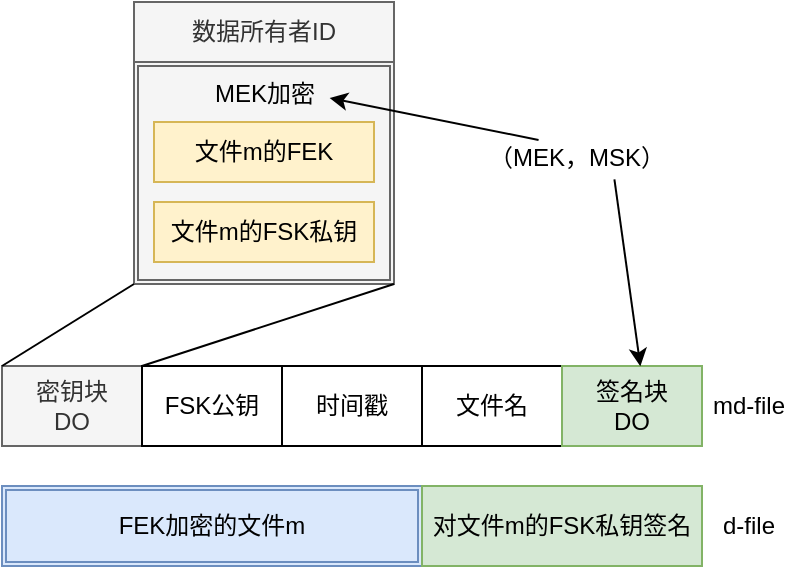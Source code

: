 <mxfile version="13.8.9-1" type="github">
  <diagram id="a45cf8ec-cd66-6f27-3ac3-be6e809c9e4a" name="Page-1">
    <mxGraphModel dx="716" dy="377" grid="0" gridSize="10" guides="1" tooltips="1" connect="1" arrows="1" fold="1" page="1" pageScale="1" pageWidth="827" pageHeight="1169" background="#ffffff" math="0" shadow="0">
      <root>
        <mxCell id="0" />
        <mxCell id="1" parent="0" />
        <mxCell id="-sCVPr15cj6SJHm08QyO-173" value="" style="shape=ext;double=1;rounded=0;whiteSpace=wrap;html=1;fillColor=#f5f5f5;strokeColor=#666666;fontColor=#333333;" vertex="1" parent="1">
          <mxGeometry x="226" y="88" width="130" height="111" as="geometry" />
        </mxCell>
        <mxCell id="-sCVPr15cj6SJHm08QyO-174" value="文件m的FSK私钥" style="rounded=0;whiteSpace=wrap;html=1;fillColor=#fff2cc;strokeColor=#d6b656;" vertex="1" parent="1">
          <mxGeometry x="236" y="158" width="110" height="30" as="geometry" />
        </mxCell>
        <mxCell id="-sCVPr15cj6SJHm08QyO-175" value="文件m的FEK" style="rounded=0;whiteSpace=wrap;html=1;fillColor=#fff2cc;strokeColor=#d6b656;" vertex="1" parent="1">
          <mxGeometry x="236" y="118" width="110" height="30" as="geometry" />
        </mxCell>
        <mxCell id="-sCVPr15cj6SJHm08QyO-176" value="MEK加密" style="text;html=1;align=center;verticalAlign=middle;resizable=0;points=[];autosize=1;" vertex="1" parent="1">
          <mxGeometry x="256" y="94" width="70" height="20" as="geometry" />
        </mxCell>
        <mxCell id="-sCVPr15cj6SJHm08QyO-177" value="数据所有者ID" style="rounded=0;whiteSpace=wrap;html=1;fillColor=#f5f5f5;strokeColor=#666666;fontColor=#333333;" vertex="1" parent="1">
          <mxGeometry x="226" y="58" width="130" height="30" as="geometry" />
        </mxCell>
        <mxCell id="-sCVPr15cj6SJHm08QyO-178" value="密钥块&lt;br&gt;DO" style="rounded=0;whiteSpace=wrap;html=1;fillColor=#f5f5f5;strokeColor=#666666;fontColor=#333333;" vertex="1" parent="1">
          <mxGeometry x="160" y="240" width="70" height="40" as="geometry" />
        </mxCell>
        <mxCell id="-sCVPr15cj6SJHm08QyO-179" value="FSK公钥" style="rounded=0;whiteSpace=wrap;html=1;" vertex="1" parent="1">
          <mxGeometry x="230" y="240" width="70" height="40" as="geometry" />
        </mxCell>
        <mxCell id="-sCVPr15cj6SJHm08QyO-180" value="时间戳" style="rounded=0;whiteSpace=wrap;html=1;" vertex="1" parent="1">
          <mxGeometry x="300" y="240" width="70" height="40" as="geometry" />
        </mxCell>
        <mxCell id="-sCVPr15cj6SJHm08QyO-181" value="文件名" style="rounded=0;whiteSpace=wrap;html=1;" vertex="1" parent="1">
          <mxGeometry x="370" y="240" width="70" height="40" as="geometry" />
        </mxCell>
        <mxCell id="-sCVPr15cj6SJHm08QyO-182" value="签名块&lt;br&gt;DO" style="rounded=0;whiteSpace=wrap;html=1;fillColor=#d5e8d4;strokeColor=#82b366;" vertex="1" parent="1">
          <mxGeometry x="440" y="240" width="70" height="40" as="geometry" />
        </mxCell>
        <mxCell id="-sCVPr15cj6SJHm08QyO-183" value="FEK加密的文件m" style="shape=ext;double=1;rounded=0;whiteSpace=wrap;html=1;fillColor=#dae8fc;strokeColor=#6c8ebf;" vertex="1" parent="1">
          <mxGeometry x="160" y="300" width="210" height="40" as="geometry" />
        </mxCell>
        <mxCell id="-sCVPr15cj6SJHm08QyO-185" value="对文件m的FSK私钥签名" style="rounded=0;whiteSpace=wrap;html=1;fillColor=#d5e8d4;strokeColor=#82b366;" vertex="1" parent="1">
          <mxGeometry x="370" y="300" width="140" height="40" as="geometry" />
        </mxCell>
        <mxCell id="-sCVPr15cj6SJHm08QyO-186" value="FSK公钥" style="rounded=0;whiteSpace=wrap;html=1;" vertex="1" parent="1">
          <mxGeometry x="230" y="240" width="70" height="40" as="geometry" />
        </mxCell>
        <mxCell id="-sCVPr15cj6SJHm08QyO-187" value="时间戳" style="rounded=0;whiteSpace=wrap;html=1;" vertex="1" parent="1">
          <mxGeometry x="300" y="240" width="70" height="40" as="geometry" />
        </mxCell>
        <mxCell id="-sCVPr15cj6SJHm08QyO-188" value="" style="endArrow=none;html=1;entryX=0;entryY=1;entryDx=0;entryDy=0;exitX=0;exitY=0;exitDx=0;exitDy=0;" edge="1" parent="1" source="-sCVPr15cj6SJHm08QyO-178" target="-sCVPr15cj6SJHm08QyO-173">
          <mxGeometry width="50" height="50" relative="1" as="geometry">
            <mxPoint x="379" y="242" as="sourcePoint" />
            <mxPoint x="429" y="192" as="targetPoint" />
          </mxGeometry>
        </mxCell>
        <mxCell id="-sCVPr15cj6SJHm08QyO-189" value="" style="endArrow=none;html=1;entryX=1;entryY=1;entryDx=0;entryDy=0;exitX=1;exitY=0;exitDx=0;exitDy=0;" edge="1" parent="1" source="-sCVPr15cj6SJHm08QyO-178" target="-sCVPr15cj6SJHm08QyO-173">
          <mxGeometry width="50" height="50" relative="1" as="geometry">
            <mxPoint x="231" y="243" as="sourcePoint" />
            <mxPoint x="429" y="192" as="targetPoint" />
          </mxGeometry>
        </mxCell>
        <mxCell id="-sCVPr15cj6SJHm08QyO-190" value="（MEK，MSK）" style="text;html=1;align=center;verticalAlign=middle;resizable=0;points=[];autosize=1;" vertex="1" parent="1">
          <mxGeometry x="398" y="127" width="98" height="18" as="geometry" />
        </mxCell>
        <mxCell id="-sCVPr15cj6SJHm08QyO-191" value="" style="endArrow=classic;html=1;entryX=0.969;entryY=0.599;entryDx=0;entryDy=0;entryPerimeter=0;exitX=0.309;exitY=0;exitDx=0;exitDy=0;exitPerimeter=0;" edge="1" parent="1" source="-sCVPr15cj6SJHm08QyO-190" target="-sCVPr15cj6SJHm08QyO-176">
          <mxGeometry width="50" height="50" relative="1" as="geometry">
            <mxPoint x="225" y="239" as="sourcePoint" />
            <mxPoint x="275" y="189" as="targetPoint" />
          </mxGeometry>
        </mxCell>
        <mxCell id="-sCVPr15cj6SJHm08QyO-192" value="" style="endArrow=classic;html=1;exitX=0.696;exitY=1.092;exitDx=0;exitDy=0;exitPerimeter=0;entryX=0.56;entryY=0.004;entryDx=0;entryDy=0;entryPerimeter=0;" edge="1" parent="1" source="-sCVPr15cj6SJHm08QyO-190" target="-sCVPr15cj6SJHm08QyO-182">
          <mxGeometry width="50" height="50" relative="1" as="geometry">
            <mxPoint x="225" y="239" as="sourcePoint" />
            <mxPoint x="275" y="189" as="targetPoint" />
          </mxGeometry>
        </mxCell>
        <mxCell id="-sCVPr15cj6SJHm08QyO-193" value="md-file" style="text;html=1;align=center;verticalAlign=middle;resizable=0;points=[];autosize=1;" vertex="1" parent="1">
          <mxGeometry x="510" y="251" width="46" height="18" as="geometry" />
        </mxCell>
        <mxCell id="-sCVPr15cj6SJHm08QyO-194" value="d-file" style="text;html=1;align=center;verticalAlign=middle;resizable=0;points=[];autosize=1;" vertex="1" parent="1">
          <mxGeometry x="515" y="311" width="36" height="18" as="geometry" />
        </mxCell>
      </root>
    </mxGraphModel>
  </diagram>
</mxfile>
